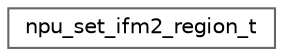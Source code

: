 digraph "Graphical Class Hierarchy"
{
 // LATEX_PDF_SIZE
  bgcolor="transparent";
  edge [fontname=Helvetica,fontsize=10,labelfontname=Helvetica,labelfontsize=10];
  node [fontname=Helvetica,fontsize=10,shape=box,height=0.2,width=0.4];
  rankdir="LR";
  Node0 [id="Node000000",label="npu_set_ifm2_region_t",height=0.2,width=0.4,color="grey40", fillcolor="white", style="filled",URL="$structnpu__set__ifm2__region__t.html",tooltip=" "];
}
